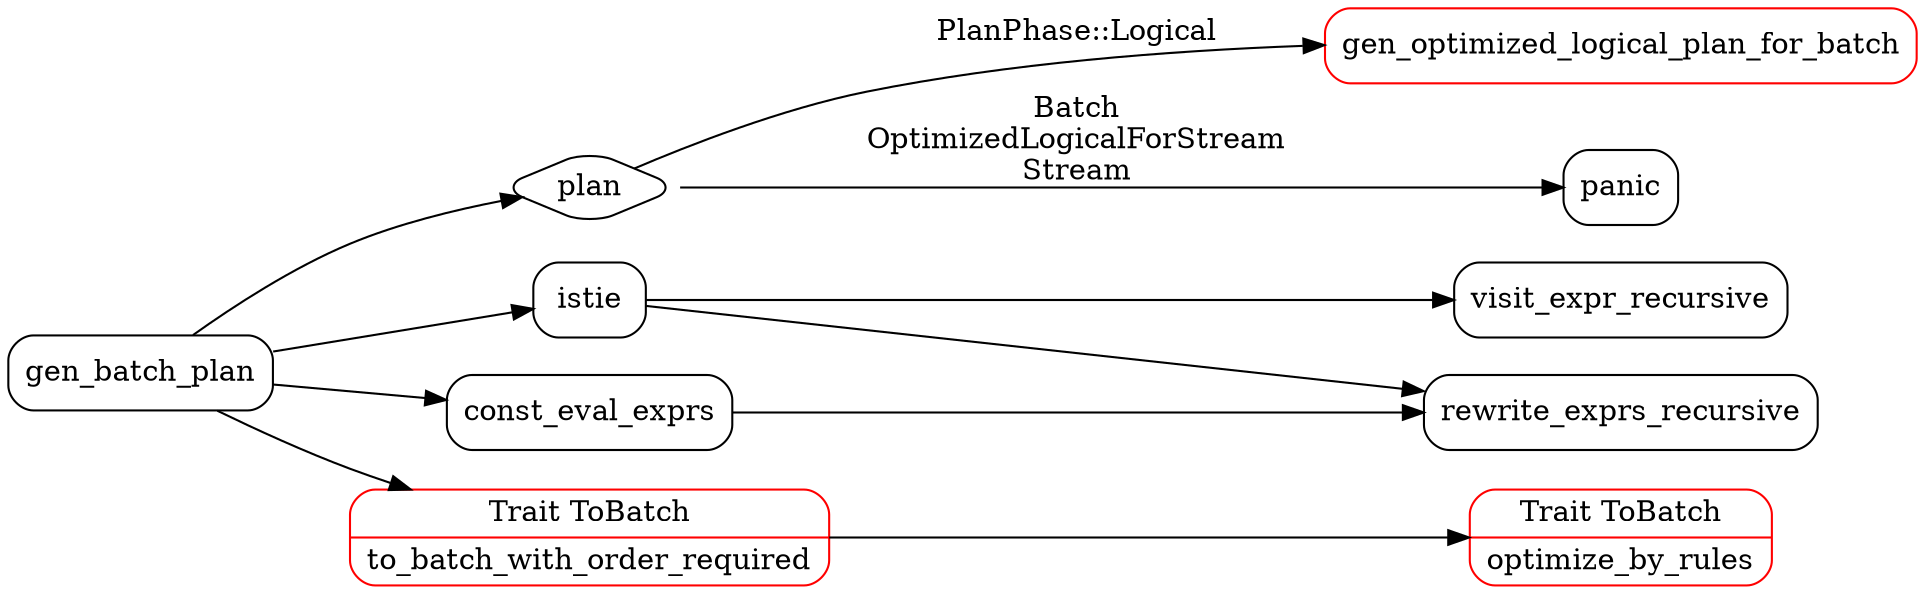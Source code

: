 digraph G {
    node [shape=box;style=rounded];
    newrank=true;
    rankdir=LR;  
    gbl[label="gen_batch_plan"];
    gbl->plan;

    plan -> golpfb[label="PlanPhase::Logical"]
    plan -> panic[label="Batch\nOptimizedLogicalForStream\nStream"];
    
    golpfb[label="gen_optimized_logical_plan_for_batch";color=red];
    plan[label="plan";shape=diamond];

    gbl -> istie;
    gbl -> const_eval_exprs;
    gbl -> tbwor;
    
    
    tbwor[shape=record;label="{{Trait ToBatch | to_batch_with_order_required}}";color=red];
    obr[shape=record;label="{{Trait ToBatch|optimize_by_rules}}";color=red];
    rer[label="rewrite_exprs_recursive";];
    
    const_eval_exprs -> rer;
    istie -> visit_expr_recursive;
    istie -> rer;

    tbwor -> obr;
}
